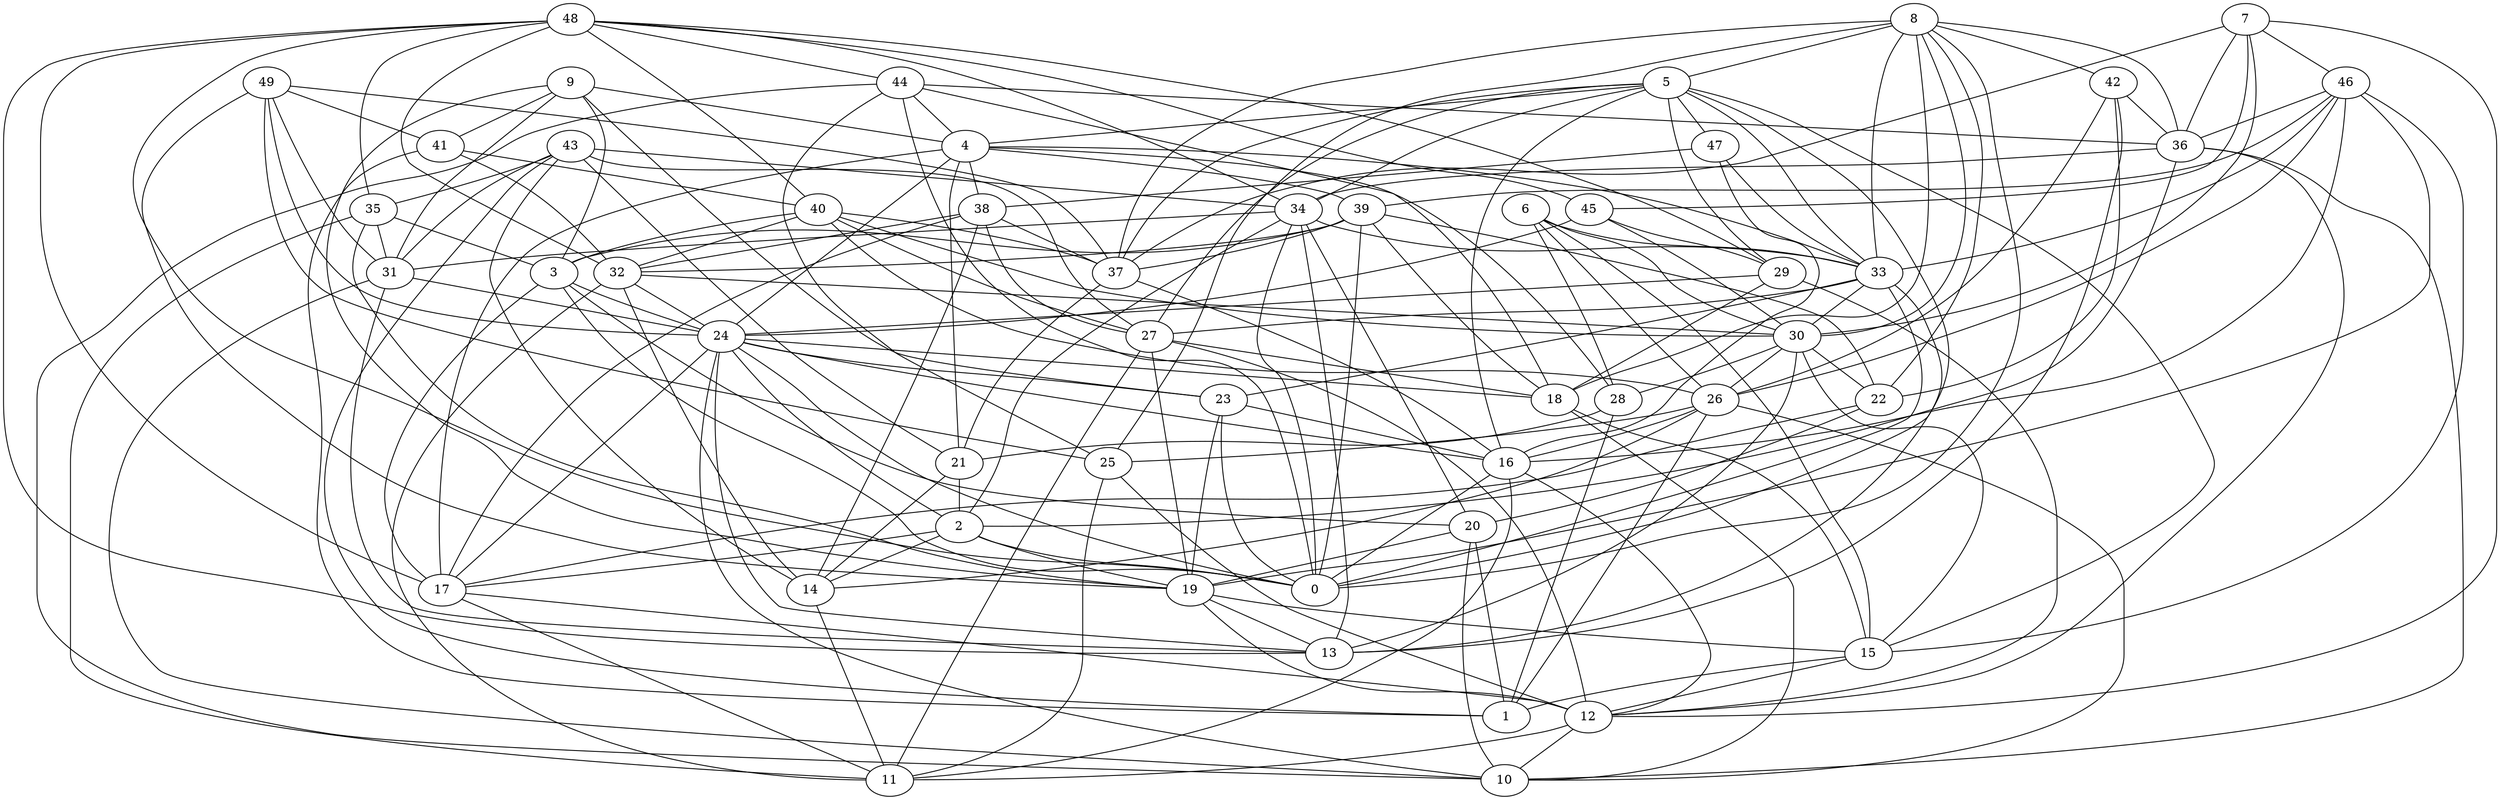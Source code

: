 digraph GG_graph {

subgraph G_graph {
edge [color = black]
"7" -> "46" [dir = none]
"7" -> "12" [dir = none]
"7" -> "45" [dir = none]
"18" -> "15" [dir = none]
"18" -> "10" [dir = none]
"29" -> "24" [dir = none]
"29" -> "18" [dir = none]
"29" -> "12" [dir = none]
"48" -> "40" [dir = none]
"48" -> "35" [dir = none]
"48" -> "17" [dir = none]
"48" -> "13" [dir = none]
"48" -> "32" [dir = none]
"44" -> "18" [dir = none]
"44" -> "0" [dir = none]
"44" -> "10" [dir = none]
"12" -> "10" [dir = none]
"12" -> "11" [dir = none]
"43" -> "34" [dir = none]
"43" -> "14" [dir = none]
"43" -> "21" [dir = none]
"43" -> "31" [dir = none]
"43" -> "27" [dir = none]
"9" -> "19" [dir = none]
"9" -> "4" [dir = none]
"9" -> "23" [dir = none]
"9" -> "3" [dir = none]
"39" -> "0" [dir = none]
"39" -> "18" [dir = none]
"39" -> "37" [dir = none]
"39" -> "32" [dir = none]
"39" -> "22" [dir = none]
"24" -> "16" [dir = none]
"24" -> "23" [dir = none]
"24" -> "13" [dir = none]
"24" -> "10" [dir = none]
"24" -> "18" [dir = none]
"24" -> "2" [dir = none]
"5" -> "27" [dir = none]
"5" -> "37" [dir = none]
"5" -> "47" [dir = none]
"5" -> "4" [dir = none]
"5" -> "15" [dir = none]
"5" -> "29" [dir = none]
"5" -> "34" [dir = none]
"40" -> "26" [dir = none]
"40" -> "27" [dir = none]
"40" -> "37" [dir = none]
"40" -> "3" [dir = none]
"22" -> "17" [dir = none]
"33" -> "30" [dir = none]
"33" -> "23" [dir = none]
"33" -> "13" [dir = none]
"8" -> "25" [dir = none]
"8" -> "22" [dir = none]
"8" -> "36" [dir = none]
"8" -> "33" [dir = none]
"8" -> "37" [dir = none]
"8" -> "5" [dir = none]
"8" -> "0" [dir = none]
"38" -> "37" [dir = none]
"38" -> "27" [dir = none]
"38" -> "17" [dir = none]
"38" -> "32" [dir = none]
"37" -> "16" [dir = none]
"37" -> "21" [dir = none]
"32" -> "30" [dir = none]
"32" -> "11" [dir = none]
"32" -> "24" [dir = none]
"32" -> "14" [dir = none]
"26" -> "1" [dir = none]
"26" -> "10" [dir = none]
"26" -> "14" [dir = none]
"26" -> "16" [dir = none]
"31" -> "24" [dir = none]
"2" -> "17" [dir = none]
"2" -> "19" [dir = none]
"2" -> "14" [dir = none]
"2" -> "0" [dir = none]
"25" -> "11" [dir = none]
"42" -> "13" [dir = none]
"42" -> "26" [dir = none]
"42" -> "22" [dir = none]
"49" -> "24" [dir = none]
"49" -> "37" [dir = none]
"49" -> "31" [dir = none]
"49" -> "41" [dir = none]
"49" -> "25" [dir = none]
"19" -> "12" [dir = none]
"19" -> "15" [dir = none]
"19" -> "13" [dir = none]
"45" -> "24" [dir = none]
"45" -> "30" [dir = none]
"45" -> "29" [dir = none]
"3" -> "24" [dir = none]
"3" -> "0" [dir = none]
"3" -> "17" [dir = none]
"30" -> "13" [dir = none]
"30" -> "26" [dir = none]
"30" -> "28" [dir = none]
"30" -> "15" [dir = none]
"6" -> "26" [dir = none]
"6" -> "28" [dir = none]
"6" -> "15" [dir = none]
"6" -> "30" [dir = none]
"6" -> "33" [dir = none]
"27" -> "11" [dir = none]
"35" -> "11" [dir = none]
"35" -> "31" [dir = none]
"35" -> "19" [dir = none]
"15" -> "12" [dir = none]
"15" -> "1" [dir = none]
"21" -> "14" [dir = none]
"21" -> "2" [dir = none]
"23" -> "0" [dir = none]
"23" -> "16" [dir = none]
"23" -> "19" [dir = none]
"46" -> "15" [dir = none]
"46" -> "19" [dir = none]
"46" -> "26" [dir = none]
"46" -> "36" [dir = none]
"46" -> "33" [dir = none]
"41" -> "40" [dir = none]
"41" -> "32" [dir = none]
"28" -> "21" [dir = none]
"28" -> "1" [dir = none]
"47" -> "16" [dir = none]
"47" -> "38" [dir = none]
"16" -> "0" [dir = none]
"4" -> "38" [dir = none]
"4" -> "28" [dir = none]
"4" -> "17" [dir = none]
"4" -> "21" [dir = none]
"4" -> "24" [dir = none]
"4" -> "39" [dir = none]
"4" -> "33" [dir = none]
"36" -> "2" [dir = none]
"36" -> "10" [dir = none]
"36" -> "34" [dir = none]
"34" -> "33" [dir = none]
"34" -> "0" [dir = none]
"34" -> "13" [dir = none]
"34" -> "31" [dir = none]
"34" -> "20" [dir = none]
"34" -> "2" [dir = none]
"20" -> "19" [dir = none]
"20" -> "1" [dir = none]
"31" -> "10" [dir = none]
"20" -> "10" [dir = none]
"41" -> "1" [dir = none]
"43" -> "35" [dir = none]
"38" -> "14" [dir = none]
"5" -> "16" [dir = none]
"25" -> "12" [dir = none]
"48" -> "0" [dir = none]
"27" -> "19" [dir = none]
"44" -> "36" [dir = none]
"48" -> "34" [dir = none]
"43" -> "1" [dir = none]
"24" -> "0" [dir = none]
"5" -> "0" [dir = none]
"22" -> "20" [dir = none]
"46" -> "16" [dir = none]
"36" -> "12" [dir = none]
"27" -> "12" [dir = none]
"47" -> "33" [dir = none]
"26" -> "25" [dir = none]
"7" -> "37" [dir = none]
"16" -> "12" [dir = none]
"48" -> "29" [dir = none]
"7" -> "30" [dir = none]
"31" -> "13" [dir = none]
"44" -> "4" [dir = none]
"48" -> "45" [dir = none]
"8" -> "18" [dir = none]
"42" -> "36" [dir = none]
"24" -> "17" [dir = none]
"33" -> "0" [dir = none]
"17" -> "12" [dir = none]
"27" -> "18" [dir = none]
"46" -> "39" [dir = none]
"5" -> "33" [dir = none]
"33" -> "27" [dir = none]
"30" -> "22" [dir = none]
"44" -> "25" [dir = none]
"39" -> "3" [dir = none]
"17" -> "11" [dir = none]
"48" -> "44" [dir = none]
"3" -> "20" [dir = none]
"49" -> "19" [dir = none]
"14" -> "11" [dir = none]
"35" -> "3" [dir = none]
"9" -> "31" [dir = none]
"40" -> "30" [dir = none]
"8" -> "30" [dir = none]
"7" -> "36" [dir = none]
"40" -> "32" [dir = none]
"8" -> "42" [dir = none]
"9" -> "41" [dir = none]
"16" -> "11" [dir = none]
}

}
